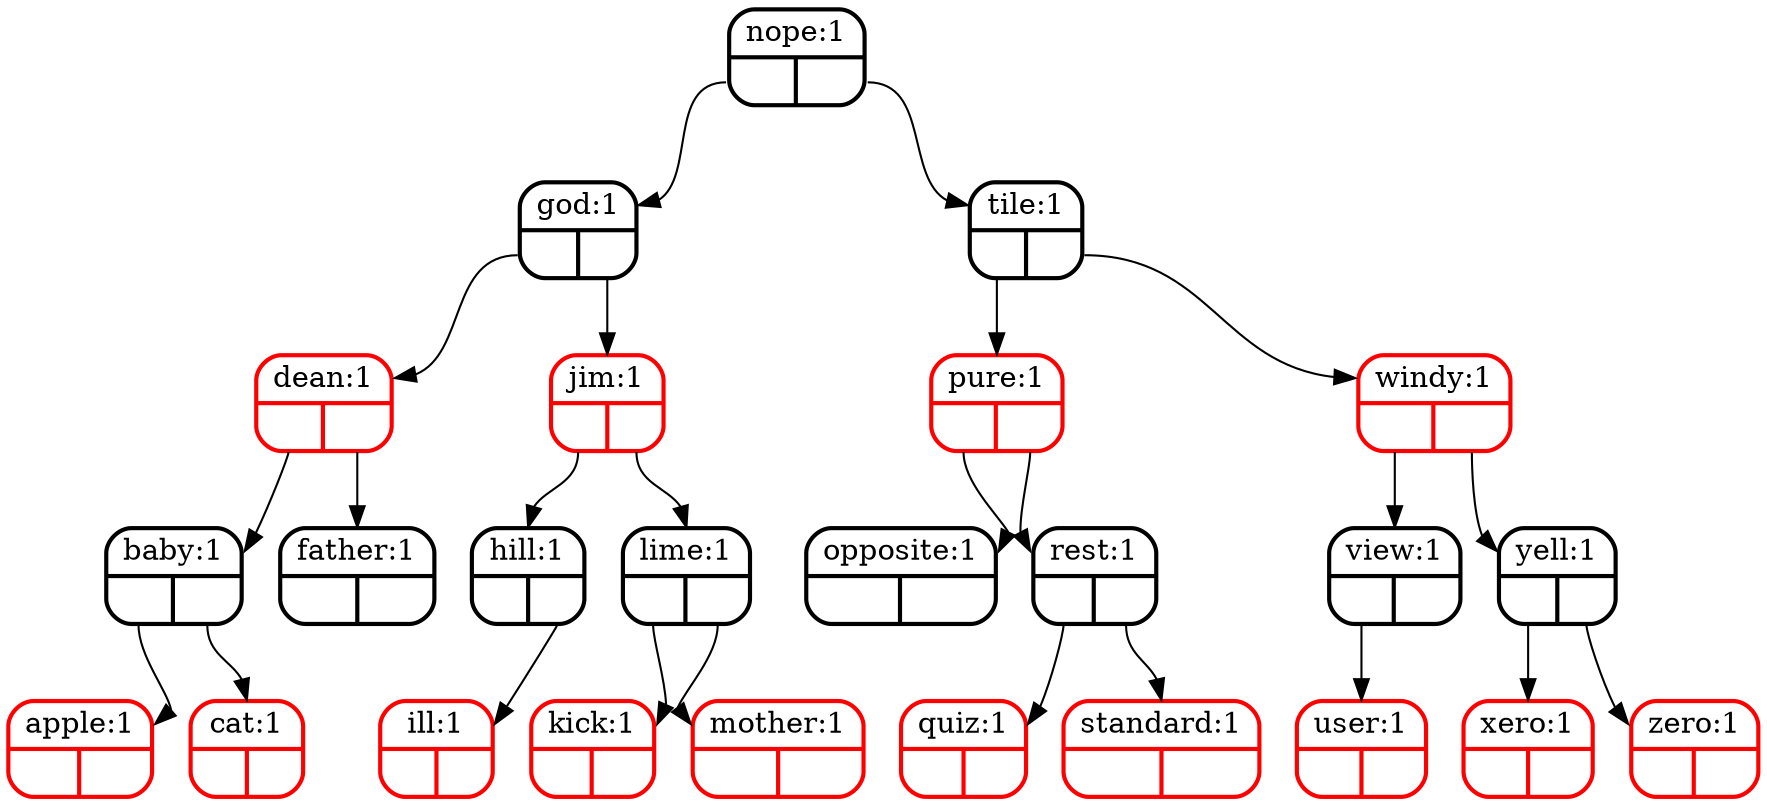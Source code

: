digraph tree {
node [shape = Mrecord, penwidth = 2];
"nope"[label="{<f0>nope:1|{<f1>|<f2>}}"color=black];
"god"[label="{<f0>god:1|{<f1>|<f2>}}"color=black];
"dean"[label="{<f0>dean:1|{<f1>|<f2>}}"color=red];
"baby"[label="{<f0>baby:1|{<f1>|<f2>}}"color=black];
"apple"[label="{<f0>apple:1|{<f1>|<f2>}}"color=red];
"baby":f1 -> "apple":f0;
"cat"[label="{<f0>cat:1|{<f1>|<f2>}}"color=red];
"baby":f2 -> "cat":f0;
"dean":f1 -> "baby":f0;
"father"[label="{<f0>father:1|{<f1>|<f2>}}"color=black];
"dean":f2 -> "father":f0;
"god":f1 -> "dean":f0;
"jim"[label="{<f0>jim:1|{<f1>|<f2>}}"color=red];
"hill"[label="{<f0>hill:1|{<f1>|<f2>}}"color=black];
"ill"[label="{<f0>ill:1|{<f1>|<f2>}}"color=red];
"hill":f2 -> "ill":f0;
"jim":f1 -> "hill":f0;
"lime"[label="{<f0>lime:1|{<f1>|<f2>}}"color=black];
"kick"[label="{<f0>kick:1|{<f1>|<f2>}}"color=red];
"lime":f1 -> "kick":f0;
"mother"[label="{<f0>mother:1|{<f1>|<f2>}}"color=red];
"lime":f2 -> "mother":f0;
"jim":f2 -> "lime":f0;
"god":f2 -> "jim":f0;
"nope":f1 -> "god":f0;
"tile"[label="{<f0>tile:1|{<f1>|<f2>}}"color=black];
"pure"[label="{<f0>pure:1|{<f1>|<f2>}}"color=red];
"opposite"[label="{<f0>opposite:1|{<f1>|<f2>}}"color=black];
"pure":f1 -> "opposite":f0;
"rest"[label="{<f0>rest:1|{<f1>|<f2>}}"color=black];
"quiz"[label="{<f0>quiz:1|{<f1>|<f2>}}"color=red];
"rest":f1 -> "quiz":f0;
"standard"[label="{<f0>standard:1|{<f1>|<f2>}}"color=red];
"rest":f2 -> "standard":f0;
"pure":f2 -> "rest":f0;
"tile":f1 -> "pure":f0;
"windy"[label="{<f0>windy:1|{<f1>|<f2>}}"color=red];
"view"[label="{<f0>view:1|{<f1>|<f2>}}"color=black];
"user"[label="{<f0>user:1|{<f1>|<f2>}}"color=red];
"view":f1 -> "user":f0;
"windy":f1 -> "view":f0;
"yell"[label="{<f0>yell:1|{<f1>|<f2>}}"color=black];
"xero"[label="{<f0>xero:1|{<f1>|<f2>}}"color=red];
"yell":f1 -> "xero":f0;
"zero"[label="{<f0>zero:1|{<f1>|<f2>}}"color=red];
"yell":f2 -> "zero":f0;
"windy":f2 -> "yell":f0;
"tile":f2 -> "windy":f0;
"nope":f2 -> "tile":f0;
}
